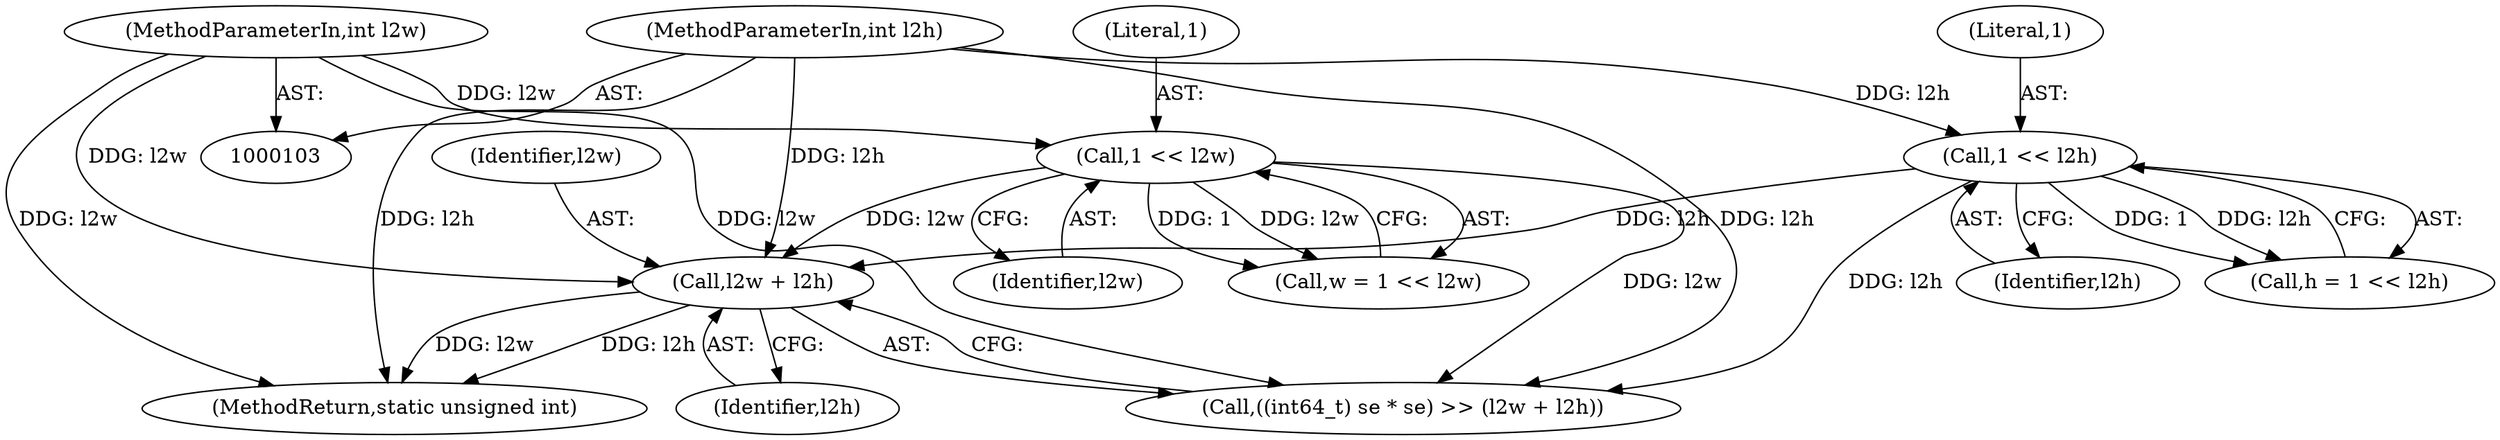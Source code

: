 digraph "1_Android_5a9753fca56f0eeb9f61e342b2fccffc364f9426_121@del" {
"1000191" [label="(Call,l2w + l2h)"];
"1000121" [label="(Call,1 << l2w)"];
"1000106" [label="(MethodParameterIn,int l2w)"];
"1000127" [label="(Call,1 << l2h)"];
"1000107" [label="(MethodParameterIn,int l2h)"];
"1000122" [label="(Literal,1)"];
"1000193" [label="(Identifier,l2h)"];
"1000127" [label="(Call,1 << l2h)"];
"1000119" [label="(Call,w = 1 << l2w)"];
"1000106" [label="(MethodParameterIn,int l2w)"];
"1000191" [label="(Call,l2w + l2h)"];
"1000194" [label="(MethodReturn,static unsigned int)"];
"1000192" [label="(Identifier,l2w)"];
"1000123" [label="(Identifier,l2w)"];
"1000128" [label="(Literal,1)"];
"1000185" [label="(Call,((int64_t) se * se) >> (l2w + l2h))"];
"1000107" [label="(MethodParameterIn,int l2h)"];
"1000121" [label="(Call,1 << l2w)"];
"1000129" [label="(Identifier,l2h)"];
"1000125" [label="(Call,h = 1 << l2h)"];
"1000191" -> "1000185"  [label="AST: "];
"1000191" -> "1000193"  [label="CFG: "];
"1000192" -> "1000191"  [label="AST: "];
"1000193" -> "1000191"  [label="AST: "];
"1000185" -> "1000191"  [label="CFG: "];
"1000191" -> "1000194"  [label="DDG: l2h"];
"1000191" -> "1000194"  [label="DDG: l2w"];
"1000121" -> "1000191"  [label="DDG: l2w"];
"1000106" -> "1000191"  [label="DDG: l2w"];
"1000127" -> "1000191"  [label="DDG: l2h"];
"1000107" -> "1000191"  [label="DDG: l2h"];
"1000121" -> "1000119"  [label="AST: "];
"1000121" -> "1000123"  [label="CFG: "];
"1000122" -> "1000121"  [label="AST: "];
"1000123" -> "1000121"  [label="AST: "];
"1000119" -> "1000121"  [label="CFG: "];
"1000121" -> "1000119"  [label="DDG: 1"];
"1000121" -> "1000119"  [label="DDG: l2w"];
"1000106" -> "1000121"  [label="DDG: l2w"];
"1000121" -> "1000185"  [label="DDG: l2w"];
"1000106" -> "1000103"  [label="AST: "];
"1000106" -> "1000194"  [label="DDG: l2w"];
"1000106" -> "1000185"  [label="DDG: l2w"];
"1000127" -> "1000125"  [label="AST: "];
"1000127" -> "1000129"  [label="CFG: "];
"1000128" -> "1000127"  [label="AST: "];
"1000129" -> "1000127"  [label="AST: "];
"1000125" -> "1000127"  [label="CFG: "];
"1000127" -> "1000125"  [label="DDG: 1"];
"1000127" -> "1000125"  [label="DDG: l2h"];
"1000107" -> "1000127"  [label="DDG: l2h"];
"1000127" -> "1000185"  [label="DDG: l2h"];
"1000107" -> "1000103"  [label="AST: "];
"1000107" -> "1000194"  [label="DDG: l2h"];
"1000107" -> "1000185"  [label="DDG: l2h"];
}
